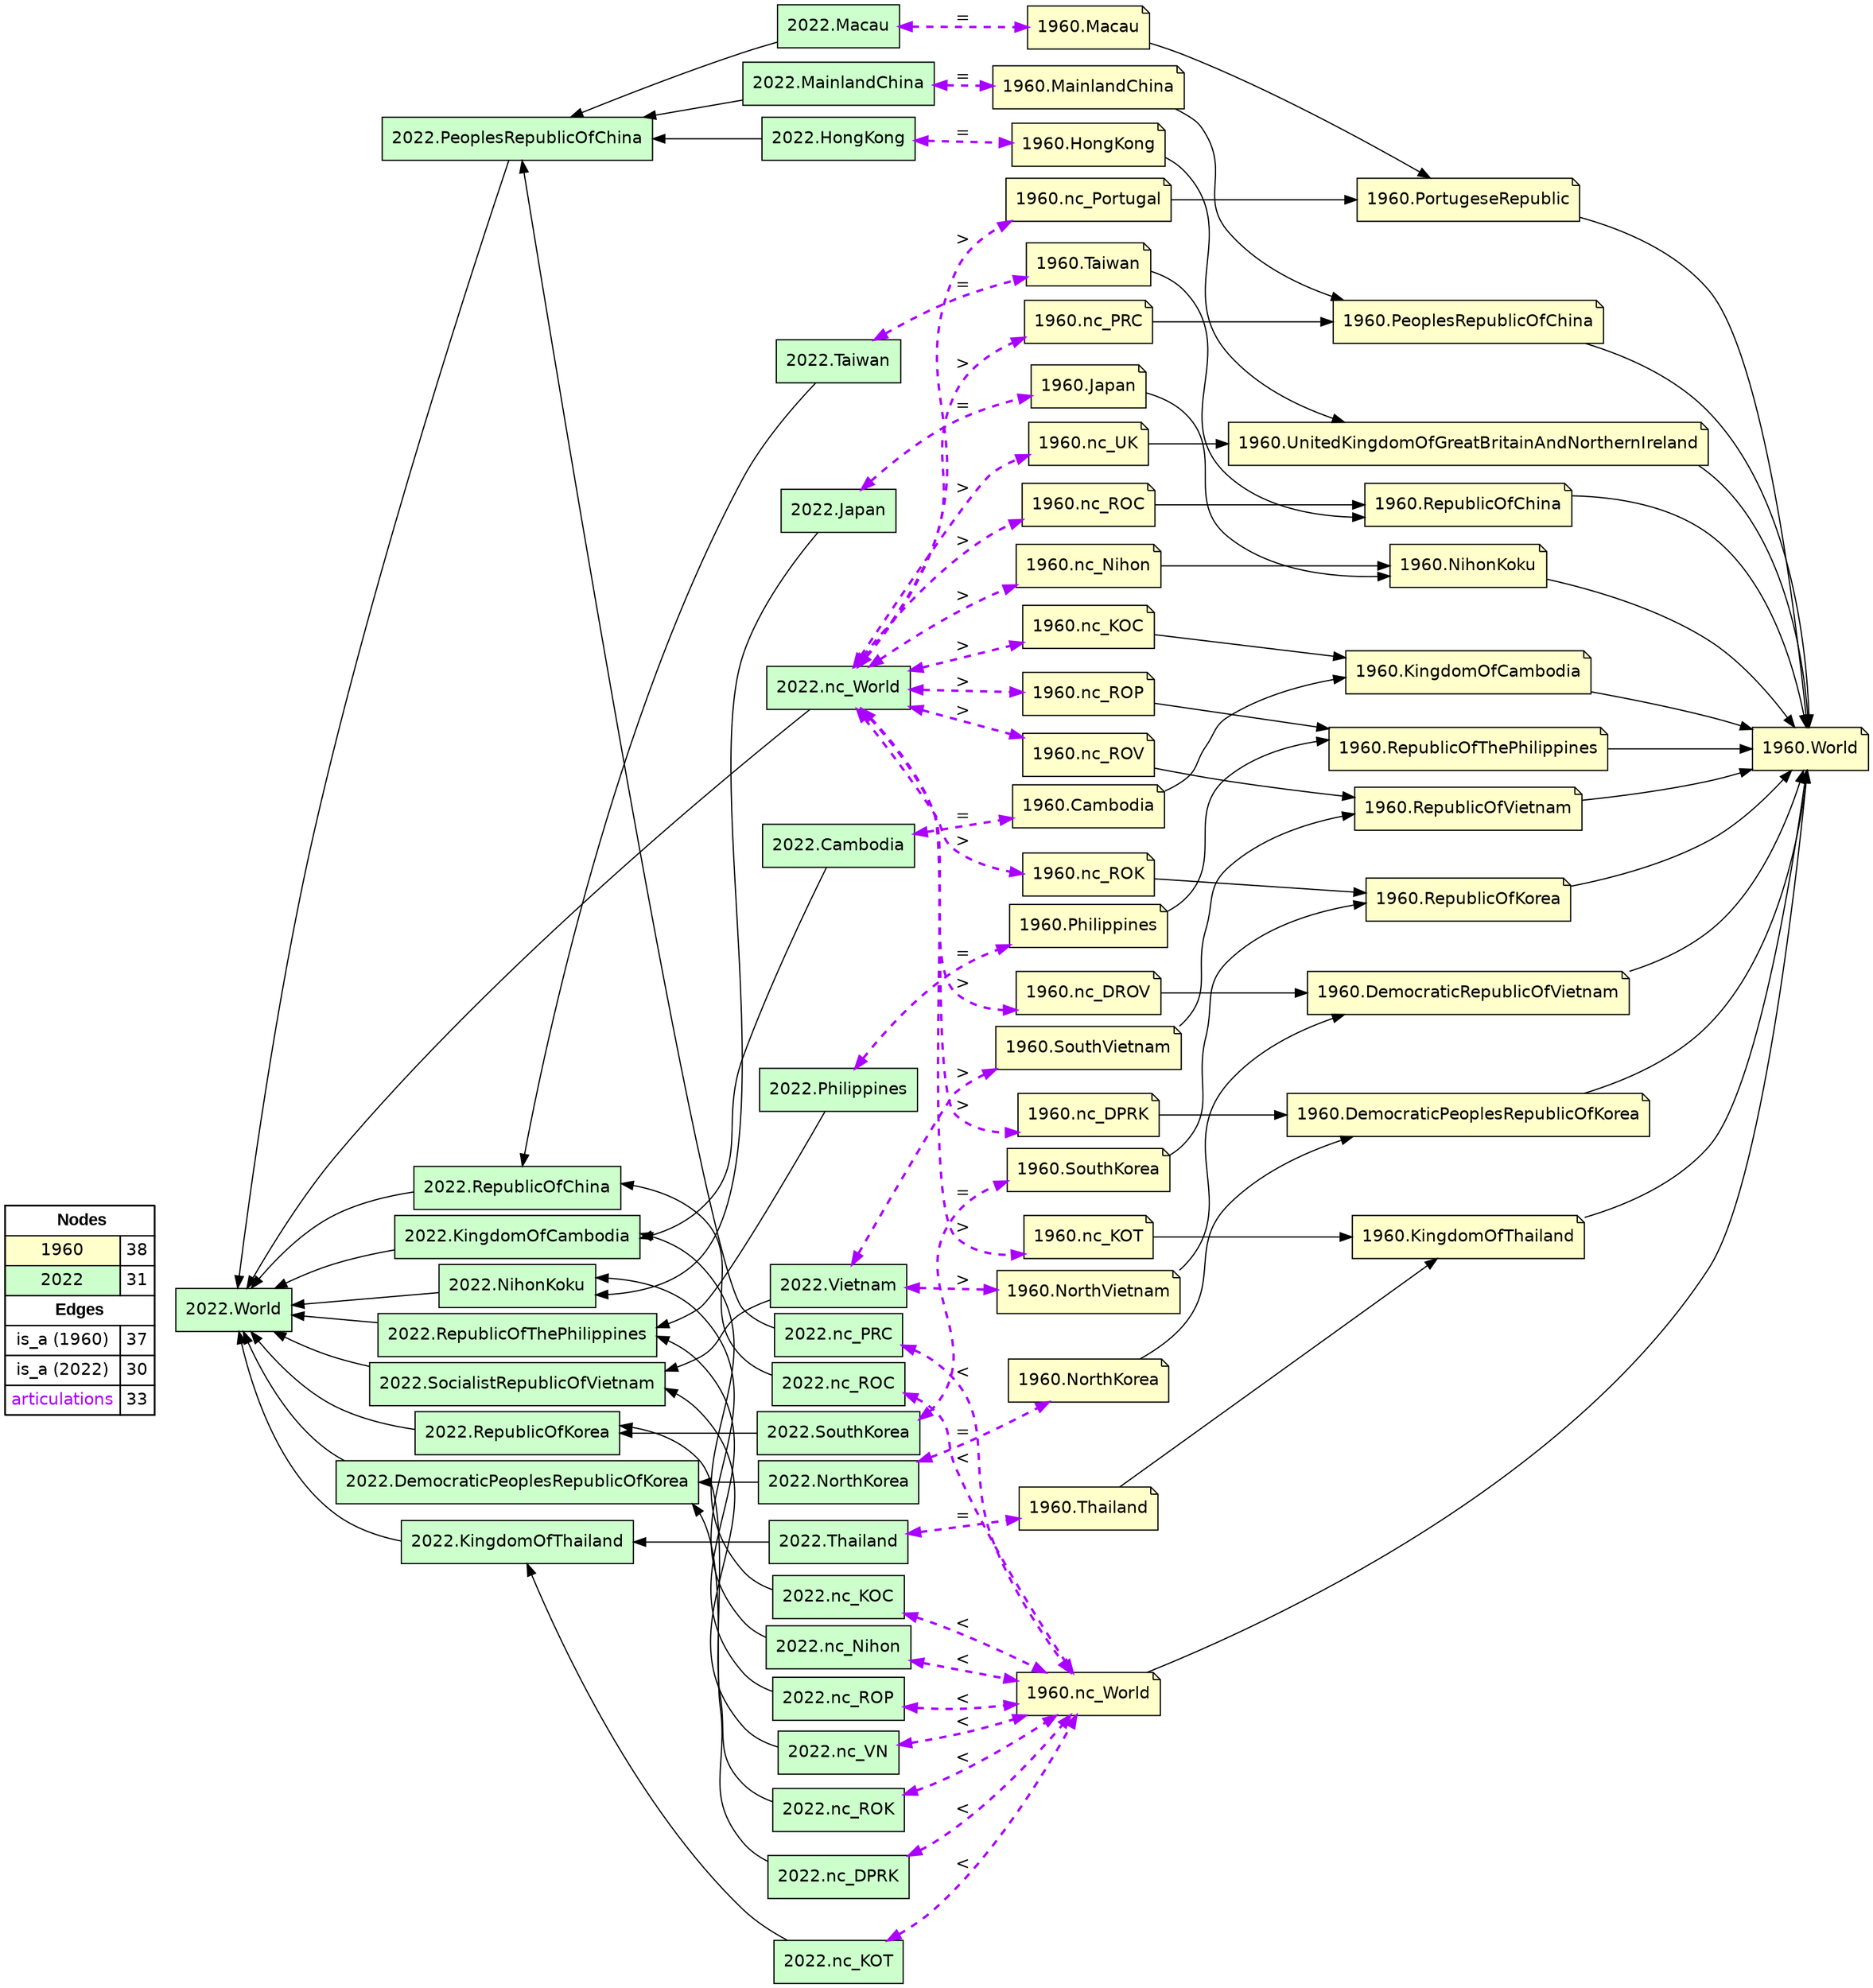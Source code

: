 digraph{
rankdir=LR
node[shape=circle style=filled fillcolor="#FFFFFF"] 
node[shape=note style=filled fillcolor="#FFFFCC" fontname="helvetica"] 
"1960.SouthKorea"
"1960.nc_Nihon"
"1960.nc_KOT"
"1960.Thailand"
"1960.nc_ROK"
"1960.nc_ROC"
"1960.Japan"
"1960.nc_ROP"
"1960.nc_ROV"
"1960.DemocraticRepublicOfVietnam"
"1960.Macau"
"1960.UnitedKingdomOfGreatBritainAndNorthernIreland"
"1960.PortugeseRepublic"
"1960.RepublicOfChina"
"1960.nc_UK"
"1960.PeoplesRepublicOfChina"
"1960.Philippines"
"1960.KingdomOfThailand"
"1960.nc_DROV"
"1960.NorthKorea"
"1960.nc_PRC"
"1960.MainlandChina"
"1960.NihonKoku"
"1960.KingdomOfCambodia"
"1960.RepublicOfKorea"
"1960.RepublicOfThePhilippines"
"1960.nc_World"
"1960.nc_DPRK"
"1960.RepublicOfVietnam"
"1960.DemocraticPeoplesRepublicOfKorea"
"1960.nc_Portugal"
"1960.Taiwan"
"1960.SouthVietnam"
"1960.HongKong"
"1960.nc_KOC"
"1960.World"
"1960.Cambodia"
"1960.NorthVietnam"
node[shape=circle style=filled fillcolor="#FFFFFF"] 
node[shape=box style=filled fillcolor="#CCFFCC" fontname="helvetica"] 
"2022.Japan"
"2022.HongKong"
"2022.RepublicOfThePhilippines"
"2022.Macau"
"2022.nc_VN"
"2022.SocialistRepublicOfVietnam"
"2022.RepublicOfKorea"
"2022.DemocraticPeoplesRepublicOfKorea"
"2022.Philippines"
"2022.nc_World"
"2022.PeoplesRepublicOfChina"
"2022.MainlandChina"
"2022.SouthKorea"
"2022.nc_DPRK"
"2022.RepublicOfChina"
"2022.NihonKoku"
"2022.nc_Nihon"
"2022.Vietnam"
"2022.Cambodia"
"2022.World"
"2022.KingdomOfThailand"
"2022.Taiwan"
"2022.nc_PRC"
"2022.Thailand"
"2022.NorthKorea"
"2022.nc_ROK"
"2022.nc_KOC"
"2022.nc_ROC"
"2022.nc_KOT"
"2022.nc_ROP"
"2022.KingdomOfCambodia"
edge[style=solid color="#000000" constraint=true penwidth=1 dir=forward]
edge[style=solid color="#000000" constraint=true penwidth=1 dir=forward]
"1960.Macau" -> "1960.PortugeseRepublic"
"1960.PortugeseRepublic" -> "1960.World"
"1960.RepublicOfKorea" -> "1960.World"
"1960.nc_World" -> "1960.World"
"1960.SouthKorea" -> "1960.RepublicOfKorea"
"1960.UnitedKingdomOfGreatBritainAndNorthernIreland" -> "1960.World"
"1960.nc_ROV" -> "1960.RepublicOfVietnam"
"1960.nc_DPRK" -> "1960.DemocraticPeoplesRepublicOfKorea"
"1960.DemocraticPeoplesRepublicOfKorea" -> "1960.World"
"1960.Japan" -> "1960.NihonKoku"
"1960.nc_KOC" -> "1960.KingdomOfCambodia"
"1960.KingdomOfThailand" -> "1960.World"
"1960.nc_Nihon" -> "1960.NihonKoku"
"1960.NihonKoku" -> "1960.World"
"1960.nc_ROP" -> "1960.RepublicOfThePhilippines"
"1960.nc_UK" -> "1960.UnitedKingdomOfGreatBritainAndNorthernIreland"
"1960.nc_DROV" -> "1960.DemocraticRepublicOfVietnam"
"1960.KingdomOfCambodia" -> "1960.World"
"1960.RepublicOfChina" -> "1960.World"
"1960.RepublicOfThePhilippines" -> "1960.World"
"1960.nc_ROK" -> "1960.RepublicOfKorea"
"1960.NorthKorea" -> "1960.DemocraticPeoplesRepublicOfKorea"
"1960.nc_ROC" -> "1960.RepublicOfChina"
"1960.SouthVietnam" -> "1960.RepublicOfVietnam"
"1960.MainlandChina" -> "1960.PeoplesRepublicOfChina"
"1960.Cambodia" -> "1960.KingdomOfCambodia"
"1960.NorthVietnam" -> "1960.DemocraticRepublicOfVietnam"
"1960.DemocraticRepublicOfVietnam" -> "1960.World"
"1960.nc_KOT" -> "1960.KingdomOfThailand"
"1960.Philippines" -> "1960.RepublicOfThePhilippines"
"1960.HongKong" -> "1960.UnitedKingdomOfGreatBritainAndNorthernIreland"
"1960.nc_Portugal" -> "1960.PortugeseRepublic"
"1960.Thailand" -> "1960.KingdomOfThailand"
"1960.nc_PRC" -> "1960.PeoplesRepublicOfChina"
"1960.PeoplesRepublicOfChina" -> "1960.World"
"1960.Taiwan" -> "1960.RepublicOfChina"
"1960.RepublicOfVietnam" -> "1960.World"
edge[style=solid color="#000000" constraint=true penwidth=1 dir=forward]
edge[style=solid color="#000000" constraint=true penwidth=1 dir=forward]
"2022.RepublicOfChina" -> "2022.nc_ROC" [dir=back]
"2022.DemocraticPeoplesRepublicOfKorea" -> "2022.nc_DPRK" [dir=back]
"2022.PeoplesRepublicOfChina" -> "2022.Macau" [dir=back]
"2022.SocialistRepublicOfVietnam" -> "2022.nc_VN" [dir=back]
"2022.World" -> "2022.RepublicOfKorea" [dir=back]
"2022.RepublicOfKorea" -> "2022.SouthKorea" [dir=back]
"2022.NihonKoku" -> "2022.nc_Nihon" [dir=back]
"2022.World" -> "2022.RepublicOfChina" [dir=back]
"2022.World" -> "2022.SocialistRepublicOfVietnam" [dir=back]
"2022.KingdomOfThailand" -> "2022.nc_KOT" [dir=back]
"2022.World" -> "2022.KingdomOfCambodia" [dir=back]
"2022.RepublicOfChina" -> "2022.Taiwan" [dir=back]
"2022.World" -> "2022.NihonKoku" [dir=back]
"2022.KingdomOfCambodia" -> "2022.Cambodia" [dir=back]
"2022.RepublicOfKorea" -> "2022.nc_ROK" [dir=back]
"2022.RepublicOfThePhilippines" -> "2022.nc_ROP" [dir=back]
"2022.NihonKoku" -> "2022.Japan" [dir=back]
"2022.World" -> "2022.nc_World" [dir=back]
"2022.SocialistRepublicOfVietnam" -> "2022.Vietnam" [dir=back]
"2022.World" -> "2022.RepublicOfThePhilippines" [dir=back]
"2022.PeoplesRepublicOfChina" -> "2022.HongKong" [dir=back]
"2022.World" -> "2022.PeoplesRepublicOfChina" [dir=back]
"2022.PeoplesRepublicOfChina" -> "2022.MainlandChina" [dir=back]
"2022.DemocraticPeoplesRepublicOfKorea" -> "2022.NorthKorea" [dir=back]
"2022.RepublicOfThePhilippines" -> "2022.Philippines" [dir=back]
"2022.KingdomOfThailand" -> "2022.Thailand" [dir=back]
"2022.World" -> "2022.DemocraticPeoplesRepublicOfKorea" [dir=back]
"2022.KingdomOfCambodia" -> "2022.nc_KOC" [dir=back]
"2022.World" -> "2022.KingdomOfThailand" [dir=back]
"2022.PeoplesRepublicOfChina" -> "2022.nc_PRC" [dir=back]
edge[style=solid color="#000000" constraint=true penwidth=1 dir=forward]
edge[style=dashed color="#AA00FF" constraint=true penwidth=2 dir=both]
"2022.nc_KOC" -> "1960.nc_World" [label="<"]
"2022.Thailand" -> "1960.Thailand" [label="="]
"2022.HongKong" -> "1960.HongKong" [label="="]
"2022.nc_KOT" -> "1960.nc_World" [label="<"]
"2022.Macau" -> "1960.Macau" [label="="]
"2022.MainlandChina" -> "1960.MainlandChina" [label="="]
"2022.nc_ROK" -> "1960.nc_World" [label="<"]
"2022.nc_World" -> "1960.nc_UK" [label=">"]
"2022.Philippines" -> "1960.Philippines" [label="="]
"2022.nc_World" -> "1960.nc_ROC" [label=">"]
"2022.nc_World" -> "1960.nc_ROK" [label=">"]
"2022.nc_World" -> "1960.nc_ROV" [label=">"]
"2022.nc_World" -> "1960.nc_ROP" [label=">"]
"2022.NorthKorea" -> "1960.NorthKorea" [label="="]
"2022.nc_World" -> "1960.nc_DPRK" [label=">"]
"2022.nc_World" -> "1960.nc_Portugal" [label=">"]
"2022.nc_World" -> "1960.nc_DROV" [label=">"]
"2022.nc_ROC" -> "1960.nc_World" [label="<"]
"2022.SouthKorea" -> "1960.SouthKorea" [label="="]
"2022.Vietnam" -> "1960.NorthVietnam" [label=">"]
"2022.Taiwan" -> "1960.Taiwan" [label="="]
"2022.nc_World" -> "1960.nc_KOC" [label=">"]
"2022.Japan" -> "1960.Japan" [label="="]
"2022.nc_World" -> "1960.nc_PRC" [label=">"]
"2022.nc_ROP" -> "1960.nc_World" [label="<"]
"2022.nc_World" -> "1960.nc_Nihon" [label=">"]
"2022.nc_DPRK" -> "1960.nc_World" [label="<"]
"2022.Cambodia" -> "1960.Cambodia" [label="="]
"2022.nc_PRC" -> "1960.nc_World" [label="<"]
"2022.nc_VN" -> "1960.nc_World" [label="<"]
"2022.Vietnam" -> "1960.SouthVietnam" [label=">"]
"2022.nc_Nihon" -> "1960.nc_World" [label="<"]
"2022.nc_World" -> "1960.nc_KOT" [label=">"]
node[shape=box] 
{rank=source Legend [fillcolor= white margin=0 label=< 
 <TABLE BORDER="0" CELLBORDER="1" CELLSPACING="0" CELLPADDING="4"> 
<TR> <TD COLSPAN="2"><font face="Arial Black"> Nodes</font></TD> </TR> 
<TR> 
 <TD bgcolor="#FFFFCC" fontname="helvetica">1960</TD> 
 <TD>38</TD> 
 </TR> 
<TR> 
 <TD bgcolor="#CCFFCC" fontname="helvetica">2022</TD> 
 <TD>31</TD> 
 </TR> 
<TR> <TD COLSPAN="2"><font face = "Arial Black"> Edges </font></TD> </TR> 
<TR> 
 <TD><font color ="#000000">is_a (1960)</font></TD><TD>37</TD>
</TR>
<TR> 
 <TD><font color ="#000000">is_a (2022)</font></TD><TD>30</TD>
</TR>
<TR> 
 <TD><font color ="#AA00FF">articulations</font></TD><TD>33</TD>
</TR>
</TABLE> 
 >] } 
}